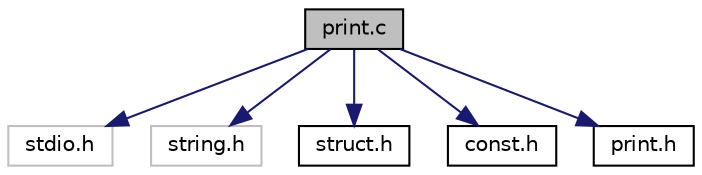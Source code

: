 digraph "print.c"
{
 // LATEX_PDF_SIZE
  edge [fontname="Helvetica",fontsize="10",labelfontname="Helvetica",labelfontsize="10"];
  node [fontname="Helvetica",fontsize="10",shape=record];
  Node1 [label="print.c",height=0.2,width=0.4,color="black", fillcolor="grey75", style="filled", fontcolor="black",tooltip="Funzioni che stampano la tavola da gioco con le pedine."];
  Node1 -> Node2 [color="midnightblue",fontsize="10",style="solid",fontname="Helvetica"];
  Node2 [label="stdio.h",height=0.2,width=0.4,color="grey75", fillcolor="white", style="filled",tooltip=" "];
  Node1 -> Node3 [color="midnightblue",fontsize="10",style="solid",fontname="Helvetica"];
  Node3 [label="string.h",height=0.2,width=0.4,color="grey75", fillcolor="white", style="filled",tooltip=" "];
  Node1 -> Node4 [color="midnightblue",fontsize="10",style="solid",fontname="Helvetica"];
  Node4 [label="struct.h",height=0.2,width=0.4,color="black", fillcolor="white", style="filled",URL="$struct_8h.html",tooltip="Struct delle pedine."];
  Node1 -> Node5 [color="midnightblue",fontsize="10",style="solid",fontname="Helvetica"];
  Node5 [label="const.h",height=0.2,width=0.4,color="black", fillcolor="white", style="filled",URL="$const_8h.html",tooltip="Costanti utilizzate nel progetto."];
  Node1 -> Node6 [color="midnightblue",fontsize="10",style="solid",fontname="Helvetica"];
  Node6 [label="print.h",height=0.2,width=0.4,color="black", fillcolor="white", style="filled",URL="$print_8h.html",tooltip="Libreria per stampare la tavola da gioco con le pedine."];
}
